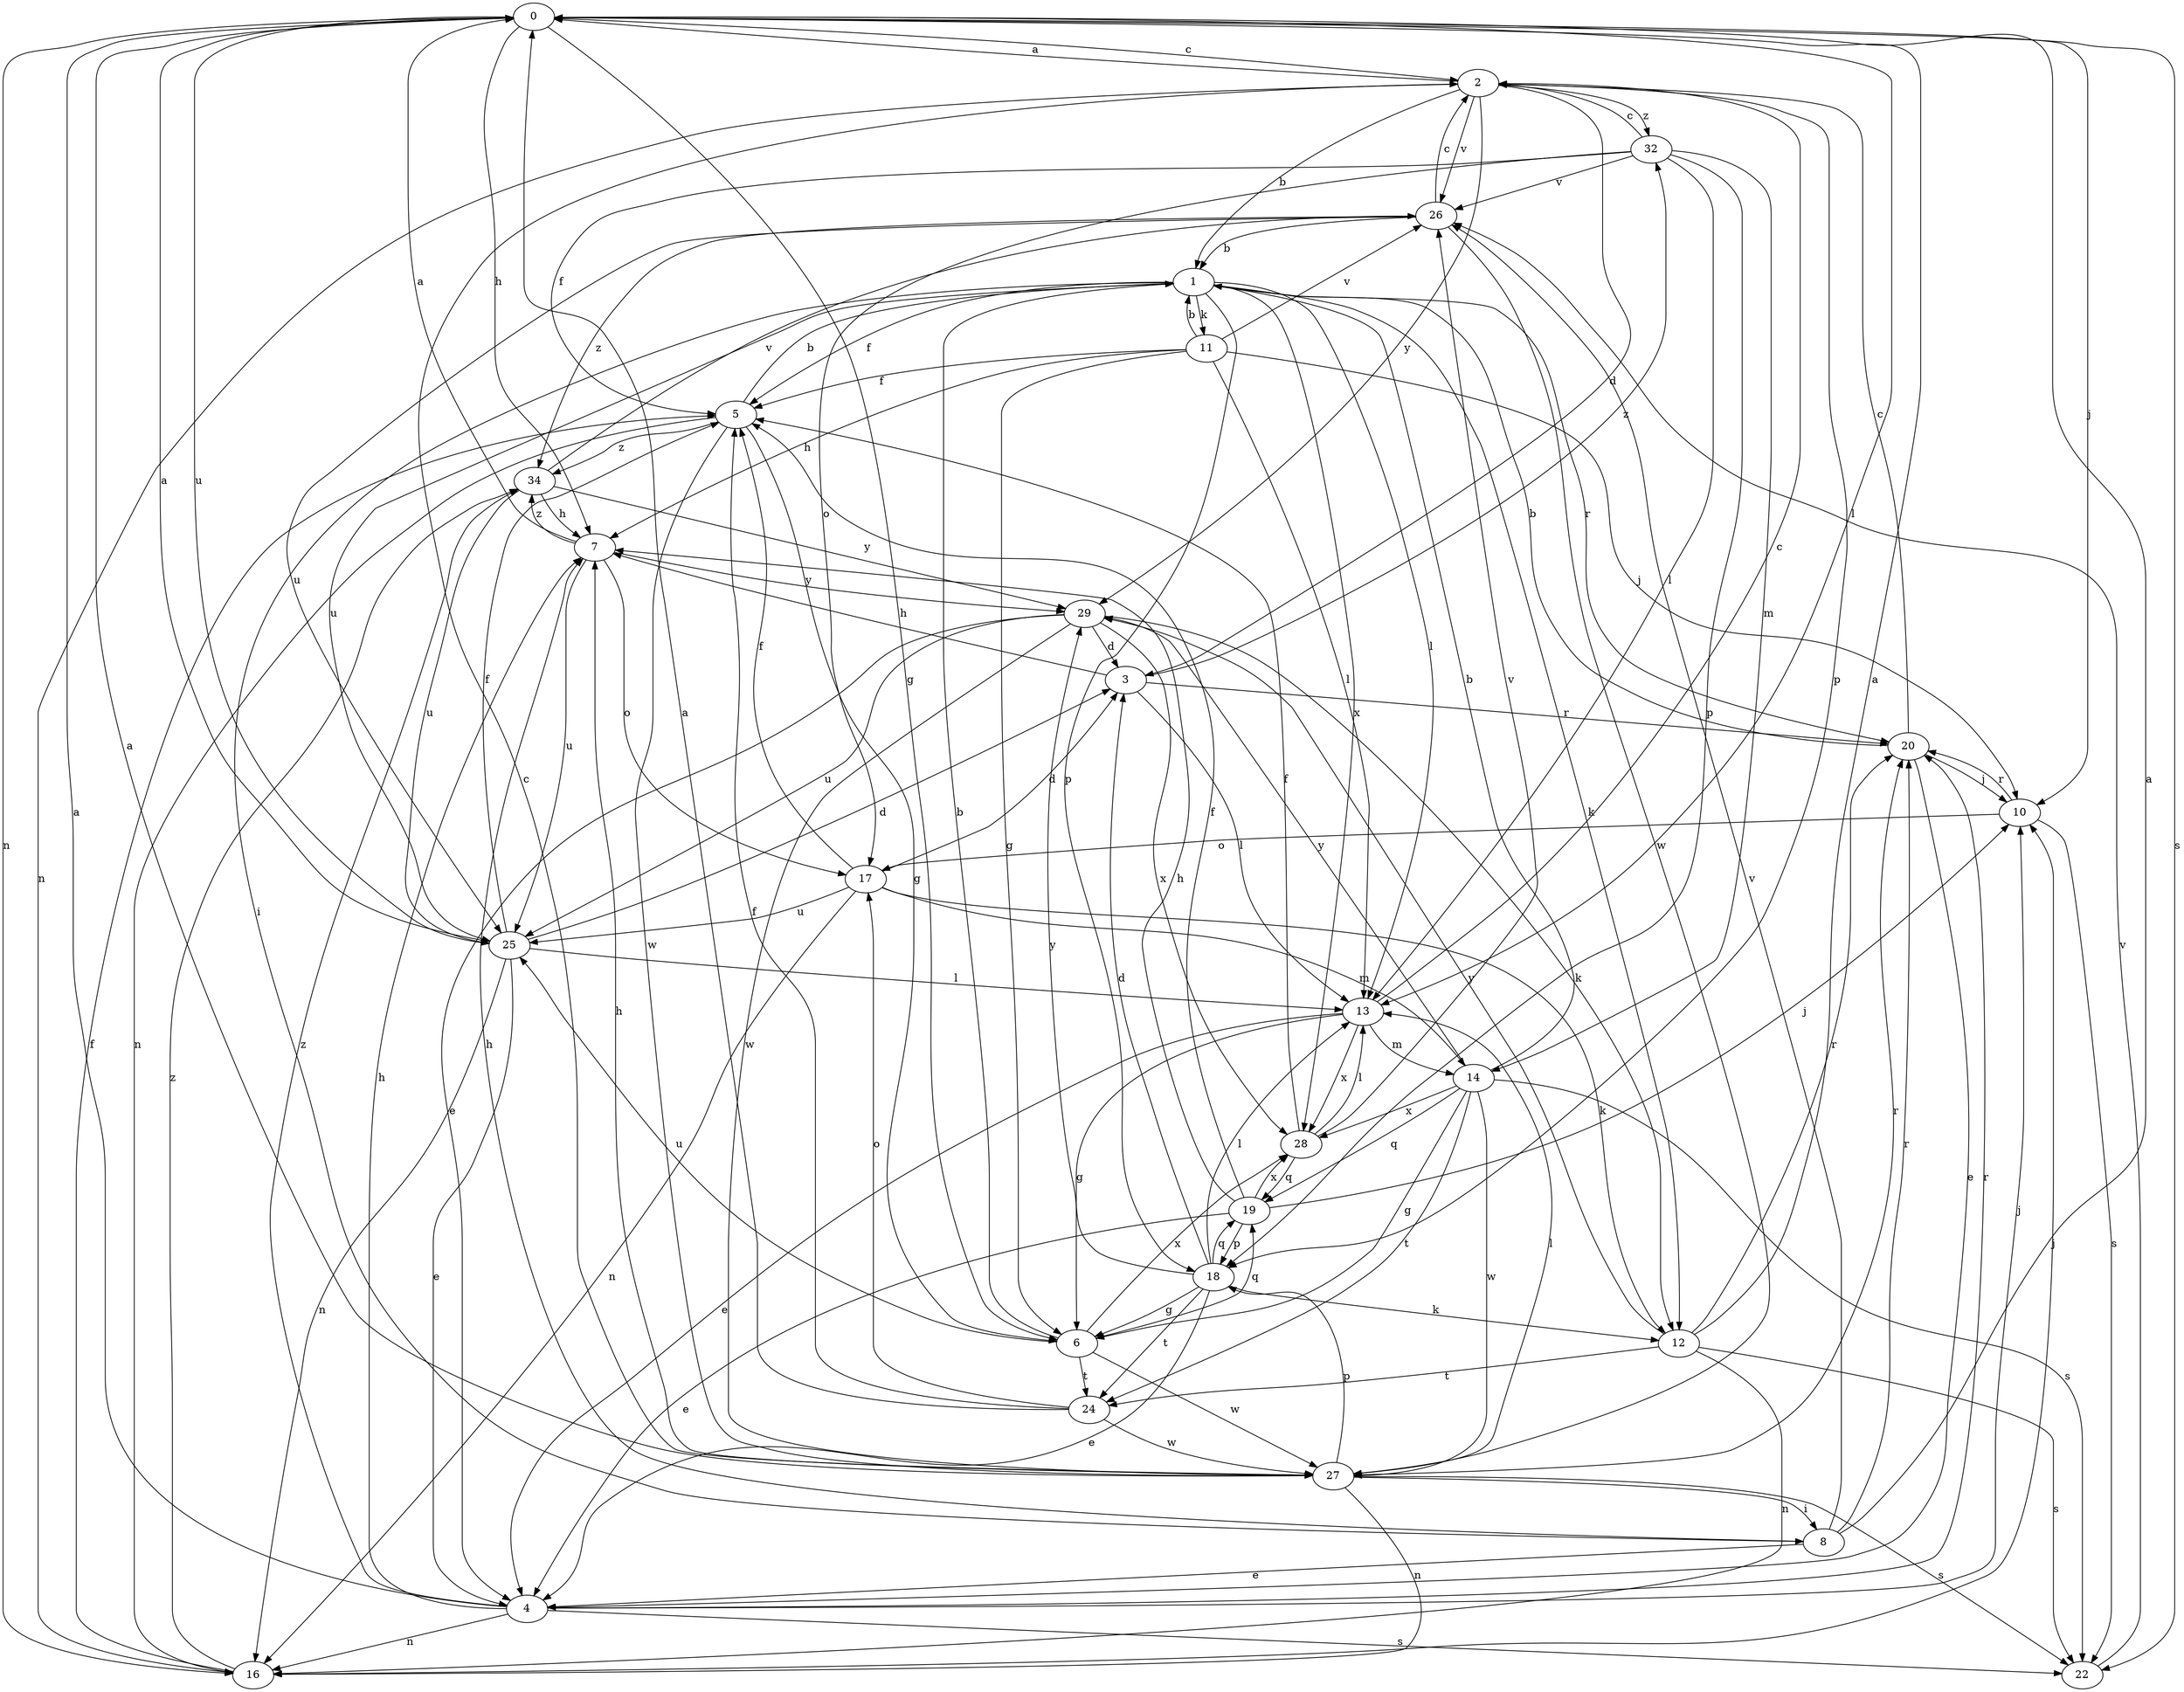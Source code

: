 strict digraph  {
0;
1;
2;
3;
4;
5;
6;
7;
8;
10;
11;
12;
13;
14;
16;
17;
18;
19;
20;
22;
24;
25;
26;
27;
28;
29;
32;
34;
0 -> 2  [label=c];
0 -> 6  [label=g];
0 -> 7  [label=h];
0 -> 10  [label=j];
0 -> 13  [label=l];
0 -> 16  [label=n];
0 -> 22  [label=s];
0 -> 25  [label=u];
1 -> 5  [label=f];
1 -> 8  [label=i];
1 -> 11  [label=k];
1 -> 12  [label=k];
1 -> 13  [label=l];
1 -> 18  [label=p];
1 -> 20  [label=r];
1 -> 25  [label=u];
1 -> 28  [label=x];
2 -> 0  [label=a];
2 -> 1  [label=b];
2 -> 3  [label=d];
2 -> 16  [label=n];
2 -> 18  [label=p];
2 -> 26  [label=v];
2 -> 29  [label=y];
2 -> 32  [label=z];
3 -> 7  [label=h];
3 -> 13  [label=l];
3 -> 20  [label=r];
3 -> 32  [label=z];
4 -> 0  [label=a];
4 -> 7  [label=h];
4 -> 10  [label=j];
4 -> 16  [label=n];
4 -> 20  [label=r];
4 -> 22  [label=s];
4 -> 34  [label=z];
5 -> 1  [label=b];
5 -> 6  [label=g];
5 -> 16  [label=n];
5 -> 27  [label=w];
5 -> 34  [label=z];
6 -> 1  [label=b];
6 -> 19  [label=q];
6 -> 24  [label=t];
6 -> 25  [label=u];
6 -> 27  [label=w];
6 -> 28  [label=x];
7 -> 0  [label=a];
7 -> 17  [label=o];
7 -> 25  [label=u];
7 -> 29  [label=y];
7 -> 34  [label=z];
8 -> 0  [label=a];
8 -> 4  [label=e];
8 -> 7  [label=h];
8 -> 20  [label=r];
8 -> 26  [label=v];
10 -> 17  [label=o];
10 -> 20  [label=r];
10 -> 22  [label=s];
11 -> 1  [label=b];
11 -> 5  [label=f];
11 -> 6  [label=g];
11 -> 7  [label=h];
11 -> 10  [label=j];
11 -> 13  [label=l];
11 -> 26  [label=v];
12 -> 0  [label=a];
12 -> 16  [label=n];
12 -> 20  [label=r];
12 -> 22  [label=s];
12 -> 24  [label=t];
12 -> 29  [label=y];
13 -> 2  [label=c];
13 -> 4  [label=e];
13 -> 6  [label=g];
13 -> 14  [label=m];
13 -> 28  [label=x];
14 -> 1  [label=b];
14 -> 6  [label=g];
14 -> 19  [label=q];
14 -> 22  [label=s];
14 -> 24  [label=t];
14 -> 27  [label=w];
14 -> 28  [label=x];
14 -> 29  [label=y];
16 -> 5  [label=f];
16 -> 10  [label=j];
16 -> 34  [label=z];
17 -> 3  [label=d];
17 -> 5  [label=f];
17 -> 12  [label=k];
17 -> 14  [label=m];
17 -> 16  [label=n];
17 -> 25  [label=u];
18 -> 3  [label=d];
18 -> 4  [label=e];
18 -> 6  [label=g];
18 -> 12  [label=k];
18 -> 13  [label=l];
18 -> 19  [label=q];
18 -> 24  [label=t];
18 -> 29  [label=y];
19 -> 4  [label=e];
19 -> 5  [label=f];
19 -> 7  [label=h];
19 -> 10  [label=j];
19 -> 18  [label=p];
19 -> 28  [label=x];
20 -> 1  [label=b];
20 -> 2  [label=c];
20 -> 4  [label=e];
20 -> 10  [label=j];
22 -> 26  [label=v];
24 -> 0  [label=a];
24 -> 5  [label=f];
24 -> 17  [label=o];
24 -> 27  [label=w];
25 -> 0  [label=a];
25 -> 3  [label=d];
25 -> 4  [label=e];
25 -> 5  [label=f];
25 -> 13  [label=l];
25 -> 16  [label=n];
26 -> 1  [label=b];
26 -> 2  [label=c];
26 -> 25  [label=u];
26 -> 27  [label=w];
26 -> 34  [label=z];
27 -> 0  [label=a];
27 -> 2  [label=c];
27 -> 7  [label=h];
27 -> 8  [label=i];
27 -> 13  [label=l];
27 -> 16  [label=n];
27 -> 18  [label=p];
27 -> 20  [label=r];
27 -> 22  [label=s];
28 -> 5  [label=f];
28 -> 13  [label=l];
28 -> 19  [label=q];
28 -> 26  [label=v];
29 -> 3  [label=d];
29 -> 4  [label=e];
29 -> 12  [label=k];
29 -> 25  [label=u];
29 -> 27  [label=w];
29 -> 28  [label=x];
32 -> 2  [label=c];
32 -> 5  [label=f];
32 -> 13  [label=l];
32 -> 14  [label=m];
32 -> 17  [label=o];
32 -> 18  [label=p];
32 -> 26  [label=v];
34 -> 7  [label=h];
34 -> 25  [label=u];
34 -> 26  [label=v];
34 -> 29  [label=y];
}
